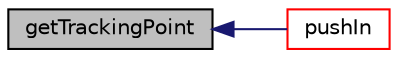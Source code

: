 digraph "getTrackingPoint"
{
  bgcolor="transparent";
  edge [fontname="Helvetica",fontsize="10",labelfontname="Helvetica",labelfontsize="10"];
  node [fontname="Helvetica",fontsize="10",shape=record];
  rankdir="LR";
  Node1 [label="getTrackingPoint",height=0.2,width=0.4,color="black", fillcolor="grey75", style="filled", fontcolor="black"];
  Node1 -> Node2 [dir="back",color="midnightblue",fontsize="10",style="solid",fontname="Helvetica"];
  Node2 [label="pushIn",height=0.2,width=0.4,color="red",URL="$a02235.html#a3cdce4ff303aa4b3d224943b995e7a29",tooltip="Moves sample in direction of -n to it is &#39;inside&#39; of faceI. "];
}
